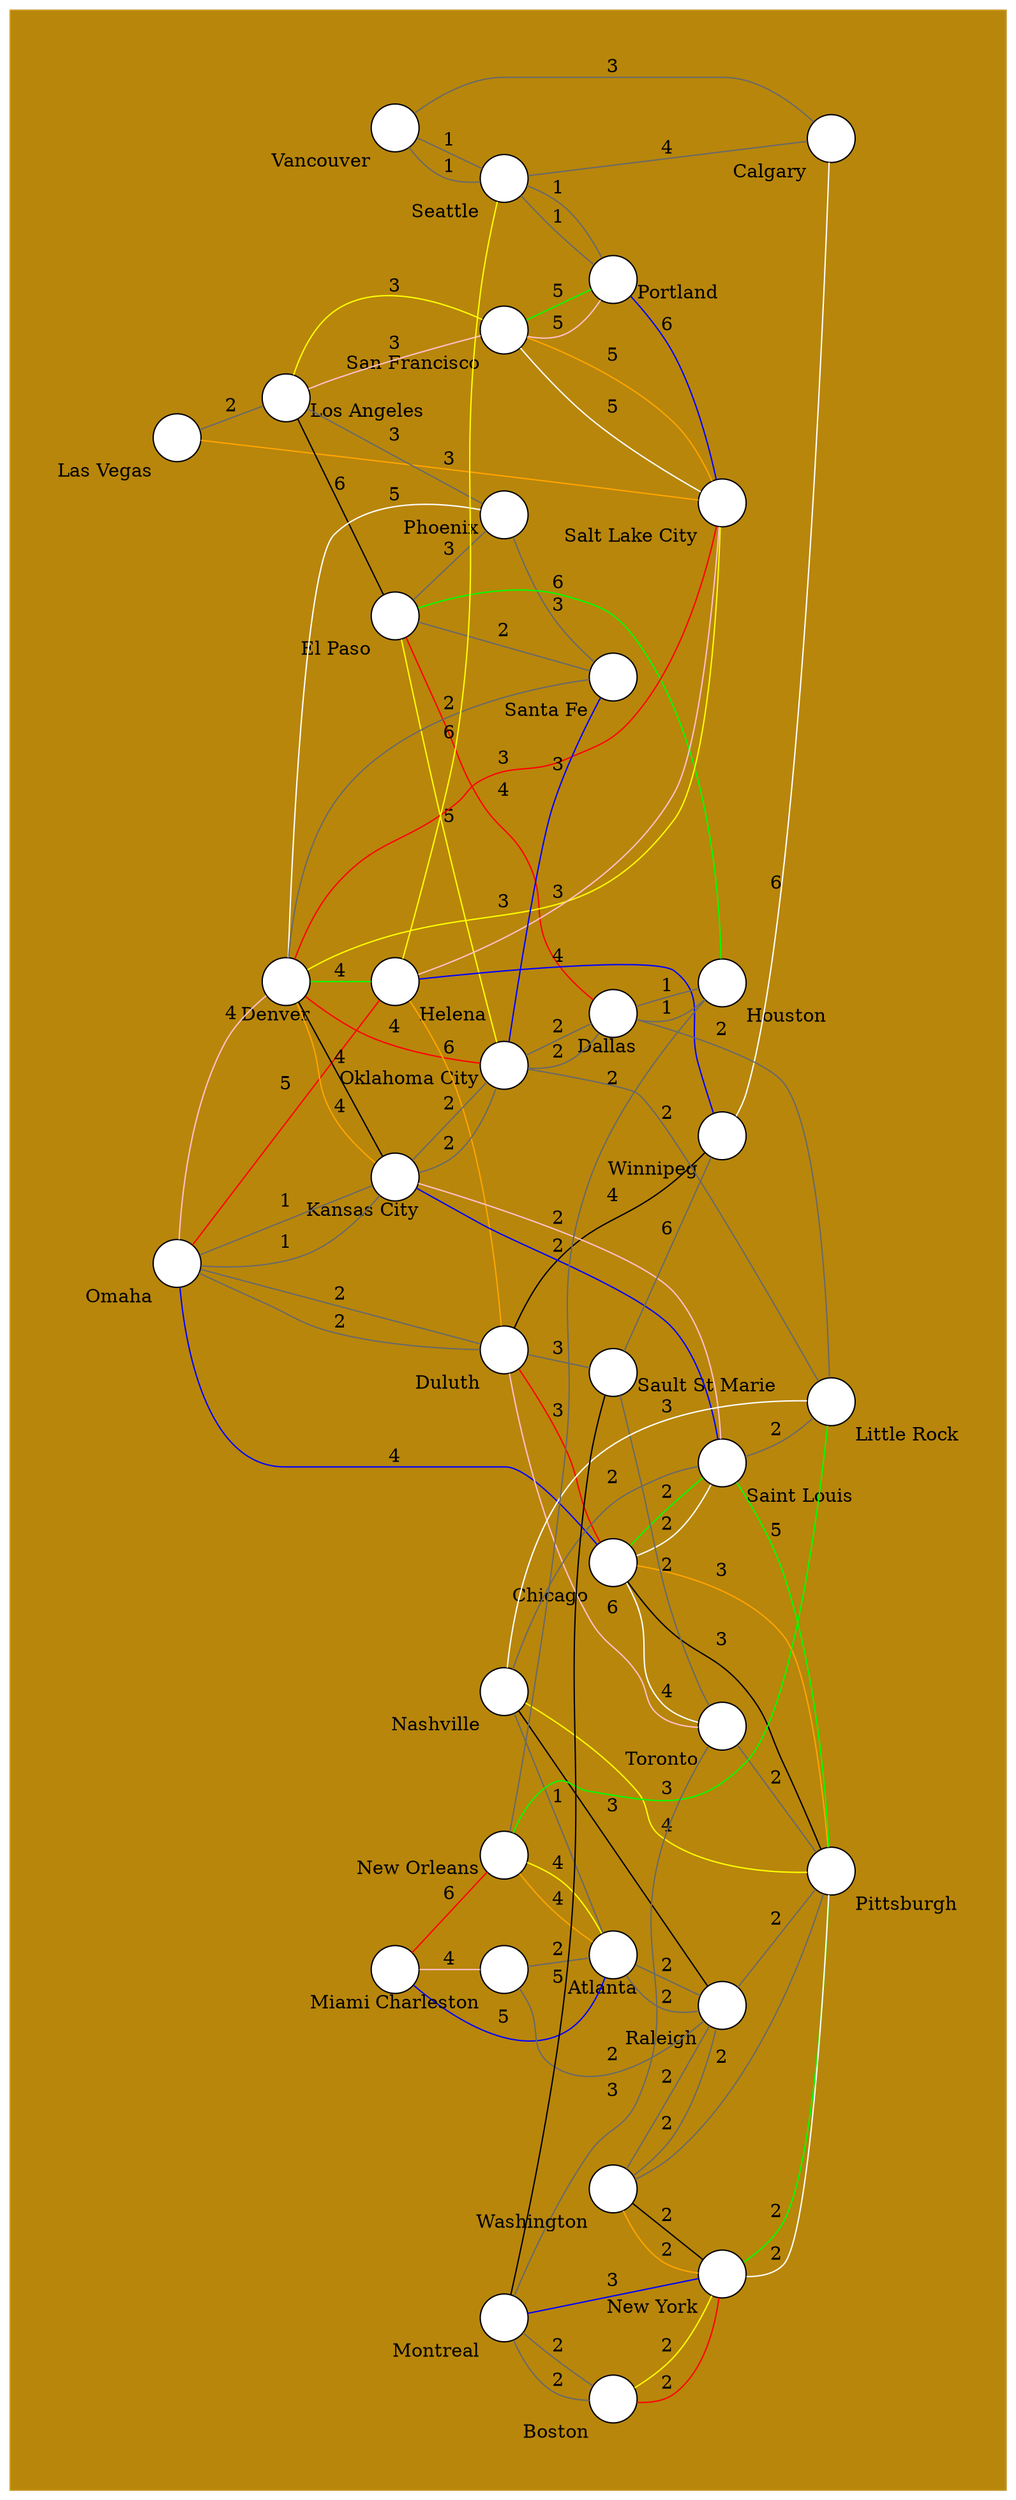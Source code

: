 graph USA {
	graph [bb="-939.93,-512.09,781.34,590.95",
		bgcolor=darkgoldenrod,
		esep="+3",
		margin=0.1,
		model=mds,
		outputOrder=nodesfirst,
		pad=0.5,
		rankdir=LR,
		start="self?10?"
	];
	node [fillcolor=white,
		label="\N",
		shape=circle,
		style=filled
	];
	lav	 [height=0.5,
		label="",
		pos="-610.36,-314.73",
		tooltip="Las Vegas",
		width=0.5,
		xlabel="Las Vegas",
		xlp="-656.81,-289.73"];
	lax	 [height=0.5,
		label="",
		pos="-609.9,-447.29",
		tooltip="Los Angeles",
		width=0.5,
		xlabel="Los Angeles",
		xlp="-662.7,-422.29"];
	lav -- lax [key=0,
	color=dimgray,
	label=2,
	len=2,
	lp="-613.63,-373.91",
	pos="-610.3,-332.88 -610.21,-358.13 -610.05,-403.58 -609.96,-428.93"];
slc [height=0.5,
	label="",
	pos="-468.41,-122.05",
	tooltip="Salt Lake City",
	width=0.5,
	xlabel="Salt Lake City",
	xlp="-526.85,-97.053"];
lav -- slc [key=0,
color=orange,
label=3,
len=3,
lp="-542.81,-211.28",
pos="-599.46,-299.93 -572.97,-263.98 -505.48,-172.37 -479.16,-136.64"];
pnx [height=0.5,
label="",
pos="-353.8,-494.09",
tooltip=Phoenix,
width=0.5,
xlabel=Phoenix,
xlp="-394.75,-469.09"];
lax -- pnx [key=0,
color=dimgray,
label=3,
len=3,
lp="-485.34,-463.69",
pos="-591.89,-450.58 -544.87,-459.18 -418.79,-482.22 -371.79,-490.81"];
elp [height=0.5,
label="",
pos="-148.47,-472.74",
tooltip="El Paso",
width=0.5,
xlabel="El Paso",
xlp="-187.67,-447.74"];
lax -- elp [key=0,
color=black,
label=6,
len=6,
lp="-382.75,-453.01",
pos="-591.81,-448.29 -518.08,-452.36 -240.65,-467.66 -166.69,-471.73"];
sfo [height=0.5,
label="",
pos="-808.25,-266.99",
tooltip="San Francisco",
width=0.5,
xlabel="San Francisco",
xlp="-865.71,-241.99"];
lax -- sfo [key=0,
color=yellow,
label=3,
len=3,
lp="-715.02,-352.77",
pos="-625.64,-437.84 -664.6,-408.11 -764.17,-317.61 -797.4,-281.71"];
lax -- sfo [key=1,
color=pink,
label=3,
len=3,
lp="-703.19,-347.46",
pos="-620.8,-432.52 -654.1,-396.56 -753.67,-306.06 -792.57,-276.4"];
omh [height=0.5,
label="",
pos="1.6019,30.627",
tooltip=Omaha,
width=0.5,
xlabel=Omaha,
xlp="-36.612,55.627"];
den [height=0.5,
label="",
pos="-227.11,-172.51",
tooltip=Denver,
width=0.5,
xlabel=Denver,
xlp="-265.71,-147.51"];
omh -- den [key=0,
color=pink,
label=4,
len=4,
lp="-116.29,-63.971",
pos="-12.02,18.528 -52.698,-17.601 -172.97,-124.42 -213.55,-160.47"];
hel [height=0.5,
label="",
pos="-384.23,81.243",
tooltip=Helena,
width=0.5,
xlabel=Helena,
xlp="-422.05,106.24"];
omh -- hel [key=0,
color=red,
label=5,
len=5,
lp="-194.84,62.938",
pos="-16.49,33 -81.299,41.502 -301.43,70.381 -366.18,78.875"];
dul [height=0.5,
label="",
pos="7.9677,198.45",
tooltip=Duluth,
width=0.5,
xlabel=Duluth,
xlp="-29.477,223.45"];
omh -- dul [key=0,
color=dimgray,
label=2,
len=2,
lp="-3.0521,121.69",
pos="-2.0647,48.434 -4.054,80.787 -1.4734,148.83 2.9606,180.95"];
omh -- dul [key=1,
color=dimgray,
label=2,
len=2,
lp="5.6211,121.36",
pos="6.607,48.105 11.041,80.214 13.623,148.26 11.635,180.62"];
chi [height=0.5,
label="",
pos="228.67,129.87",
tooltip=Chicago,
width=0.5,
xlabel=Chicago,
xlp="187.34,154.87"];
omh -- chi [key=0,
color=blue,
label=4,
len=4,
lp="111.62,87.243",
pos="18.299,37.924 60.291,56.277 169.93,104.2 211.95,122.56"];
ksc [height=0.5,
label="",
pos="41.765,-36.591",
tooltip="Kansas City",
width=0.5,
xlabel="Kansas City",
xlp="-10.261,-47.591"];
omh -- ksc [key=0,
color=dimgray,
label=1,
len=1,
lp="23.104,6.9297",
pos="15.426,18.643 23.262,8.209 32.316,-6.9474 37.782,-18.783"];
omh -- ksc [key=1,
color=dimgray,
label=1,
len=1,
lp="13.288,1.0644",
pos="5.6052,12.775 11.081,0.93061 20.138,-14.224 27.971,-24.646"];
den -- slc [key=0,
color=red,
label=3,
len=3,
lp="-351.93,-143.93",
pos="-245.22,-172.5 -290.46,-167.19 -407.88,-142.64 -451.65,-129.36"];
den -- slc [key=1,
color=yellow,
label=3,
len=3,
lp="-343.42,-136.66",
pos="-243.7,-165.25 -287.29,-151.99 -404.71,-127.44 -450.13,-122.08"];
den -- hel [key=0,
color=green,
label=4,
len=4,
lp="-309.13,-38.691",
pos="-236.7,-157.01 -264.75,-111.71 -346.42,20.18 -374.57,65.633"];
den -- ksc [key=0,
color=black,
label=4,
len=4,
lp="-97.666,-94.485",
pos="-212.63,-161.36 -166.82,-133.22 -25.423,-61.745 24.299,-41.605"];
den -- ksc [key=1,
color=orange,
label=4,
len=4,
lp="-94.59,-114.57",
pos="-209.55,-167.46 -159.72,-147.26 -18.329,-75.779 27.371,-47.682"];
den -- pnx [key=0,
color=white,
label=5,
len=5,
lp="-293.91,-326.19",
pos="-233.74,-189.34 -255.58,-244.79 -325.11,-421.27 -347.08,-477.04"];
okc [height=0.5,
label="",
pos="40.652,-206.64",
tooltip="Oklahoma City",
width=0.5,
xlabel="Oklahoma City",
xlp="-20.315,-181.64"];
den -- okc [key=0,
color=red,
label=4,
len=4,
lp="-96.687,-182.58",
pos="-209.12,-174.8 -160.34,-181.02 -25.94,-198.15 22.747,-204.35"];
sfe [height=0.5,
label="",
pos="-179.65,-324.23",
tooltip="Santa Fe",
width=0.5,
xlabel="Santa Fe",
xlp="-221.95,-299.23"];
den -- sfe [key=0,
color=dimgray,
label=2,
len=2,
lp="-206.84,-241.47",
pos="-221.66,-189.91 -212.51,-219.18 -194.14,-277.9 -185.03,-307.03"];
hel -- slc [key=0,
color=pink,
label=3,
len=3,
lp="-429.78,-13.29",
pos="-391.12,64.607 -406.91,26.485 -445.55,-66.844 -461.43,-105.19"];
hel -- dul [key=0,
color=orange,
label=6,
len=6,
lp="-191.76,146.81",
pos="-366.88,86.431 -302.09,105.79 -74.827,173.71 -9.6353,193.19"];
win [height=0.5,
label="",
pos="-258.11,368.82",
tooltip=Winnipeg,
width=0.5,
xlabel=Winnipeg,
xlp="-303.44,393.82"];
hel -- win [key=0,
color=blue,
label=4,
len=4,
lp="-324.68,232.01",
pos="-376.91,97.948 -354.62,148.77 -287.78,301.18 -265.46,352.07"];
sea [height=0.5,
label="",
pos="-850.39,203.55",
tooltip=Seattle,
width=0.5,
xlabel=Seattle,
xlp="-887.43,228.55"];
hel -- sea [key=0,
color=yellow,
label=6,
len=6,
lp="-620.64,149.35",
pos="-401.66,85.815 -475.04,105.07 -758.6,179.47 -832.63,198.89"];
dul -- chi [key=0,
color=red,
label=3,
len=3,
lp="114.86,171.15",
pos="25.286,193.07 66.543,180.25 170.26,148.02 211.43,135.23"];
dul -- win [key=0,
color=black,
label=4,
len=4,
lp="-128.72,290.73",
pos="-7.488,208.34 -54.627,238.53 -196.2,329.17 -242.95,359.11"];
ssm [height=0.5,
label="",
pos="180.78,397.26",
tooltip="Sault St Marie",
width=0.5,
xlabel="Sault St Marie",
xlp="122.34,422.26"];
dul -- ssm [key=0,
color=dimgray,
label=3,
len=3,
lp="90.832,304.8",
pos="19.846,212.11 51.416,248.43 137.15,347.07 168.82,383.49"];
tor [height=0.5,
label="",
pos="346.76,367.5",
tooltip=Toronto,
width=0.5,
xlabel=Toronto,
xlp="306.69,392.5"];
dul -- tor [key=0,
color=pink,
label=6,
len=6,
lp="173.94,290.02",
pos="24.308,206.6 81.673,235.23 273.47,330.93 330.58,359.43"];
stl [height=0.5,
label="",
pos="210.74,-37.823",
tooltip="Saint Louis",
width=0.5,
xlabel="Saint Louis",
xlp="160.66,-12.823"];
chi -- stl [key=0,
color=white,
label=2,
len=2,
lp="220.5,52.445",
pos="231.1,111.78 230.85,79.146 223.55,10.881 216.89,-20.889"];
chi -- stl [key=1,
color=green,
label=2,
len=2,
lp="211.89,53.365",
pos="222.47,112.7 215.82,80.753 208.53,12.487 208.31,-19.972"];
pit [height=0.5,
label="",
pos="450.8,236.91",
tooltip=Pittsburgh,
width=0.5,
xlabel=Pittsburgh,
xlp="404.14,261.91"];
chi -- pit [key=0,
color=orange,
label=3,
len=3,
lp="334.55,193.69",
pos="243.04,140.9 282.16,164.26 390.25,216.35 433.06,232.48"];
chi -- pit [key=1,
color=black,
label=3,
len=3,
lp="337.77,173.01",
pos="246.25,134.23 288.9,150.28 396.99,202.36 436.29,225.79"];
chi -- tor [key=0,
color=white,
label=4,
len=4,
lp="284.26,255.79",
pos="236.79,146.2 258.41,189.72 317.23,308.08 338.74,351.37"];
ksc -- stl [key=0,
color=pink,
label=2,
len=2,
lp="122.91,-25.881",
pos="59.561,-32.382 92.123,-29.396 160.91,-29.906 193.25,-33.38"];
ksc -- stl [key=1,
color=blue,
label=2,
len=2,
lp="122.84,-48.535",
pos="59.498,-41.059 92.013,-44.519 160.8,-45.013 193.19,-42.011"];
ksc -- okc [key=0,
color=dimgray,
label=2,
len=2,
lp="42.024,-114.56",
pos="45.957,-54.176 48.996,-86.782 48.546,-156.26 45.091,-188.95"];
ksc -- okc [key=1,
color=dimgray,
label=2,
len=2,
lp="33.394,-114.51",
pos="37.343,-54.12 33.878,-86.684 33.418,-156.17 36.445,-188.89"];
nsh [height=0.5,
label="",
pos="365.85,-57.552",
tooltip=Nashville,
width=0.5,
xlabel=Nashville,
xlp="321.02,-32.552"];
nsh -- stl [key=0,
color=dimgray,
label=2,
len=2,
lp="284.74,-40.68",
pos="347.75,-55.25 317.87,-51.448 258.54,-43.902 228.73,-40.11"];
ltr [height=0.5,
label="",
pos="199.02,-197.57",
tooltip="Little Rock",
width=0.5,
xlabel="Little Rock",
xlp="149.33,-172.57"];
nsh -- ltr [key=0,
color=white,
label=3,
len=3,
lp="279.09,-120.43",
pos="351.91,-69.249 320.59,-95.54 244.89,-159.07 213.27,-185.61"];
atl [height=0.5,
label="",
pos="440.75,-55.657",
tooltip=Atlanta,
width=0.5,
xlabel=Atlanta,
xlp="402.15,-30.657"];
nsh -- atl [key=0,
color=dimgray,
label=1,
len=1,
lp="399.76,-49.606",
pos="383.98,-57.093 395.67,-56.797 410.82,-56.414 422.53,-56.118"];
ral [height=0.5,
label="",
pos="519.9,86.714",
tooltip=Raleigh,
width=0.5,
xlabel=Raleigh,
xlp="480.13,111.71"];
nsh -- ral [key=0,
color=black,
label=3,
len=3,
lp="439.34,21.544",
pos="379.25,-45.001 408.39,-17.717 477.22,46.739 506.42,74.09"];
nsh -- pit [key=0,
color=yellow,
label=4,
len=4,
lp="404.84,96.724",
pos="370.91,-40.014 386.02,12.359 430.69,167.21 445.77,219.46"];
stl -- ltr [key=0,
color=dimgray,
label=2,
len=2,
lp="201.39,-110.61",
pos="209.42,-55.838 207.17,-86.519 202.62,-148.58 200.36,-179.38"];
stl -- pit [key=0,
color=green,
label=5,
len=5,
lp="327.24,106.5",
pos="222.65,-24.2 263.52,22.574 397.85,176.3 438.83,223.2"];
atl -- ral [key=0,
color=dimgray,
label=2,
len=2,
lp="472.99,24.676",
pos="445.53,-38.011 458.02,-9.1031 489.49,47.513 507.45,73.363"];
atl -- ral [key=1,
color=dimgray,
label=2,
len=2,
lp="480.68,20.4",
pos="453.22,-42.289 471.18,-16.424 502.66,40.193 515.14,69.088"];
ral -- pit [key=0,
color=dimgray,
label=2,
len=2,
lp="481.95,168.59",
pos="512.38,103.07 499.16,131.81 471.89,191.06 458.53,220.11"];
pnx -- sfe [key=0,
color=dimgray,
label=3,
len=3,
lp="-270.3,-402.24",
pos="-340.71,-481.33 -308.44,-449.85 -225.32,-368.78 -192.89,-337.15"];
okc -- ltr [key=0,
color=dimgray,
label=2,
len=2,
lp="116.2,-195.11",
pos="58.819,-205.6 89.205,-203.86 150.01,-200.38 180.58,-198.63"];
okc -- sfe [key=0,
color=blue,
label=3,
len=3,
lp="-73.134,-258.51",
pos="24.453,-215.28 -16.386,-237.08 -123.18,-294.09 -163.72,-315.73"];
dal [height=0.5,
label="",
pos="141.73,-328.61",
tooltip=Dallas,
width=0.5,
xlabel=Dallas,
xlp="105.85,-303.61"];
okc -- dal [key=0,
color=dimgray,
label=2,
len=2,
lp="91.082,-257.76",
pos="55.269,-217.33 77.075,-238.8 116.8,-286.74 133.9,-312.2"];
okc -- dal [key=1,
color=dimgray,
label=2,
len=2,
lp="84.25,-263.42",
pos="48.443,-222.98 65.495,-248.4 105.22,-296.34 127.06,-317.86"];
mim [height=0.5,
label="",
pos="763.34,-277.47",
tooltip=Miami,
width=0.5,
xlabel=Miami,
xlp="726.68,-252.47"];
mim -- atl [key=0,
color=blue,
label=5,
len=5,
lp="598.53,-159.55",
pos="748.22,-267.07 694.03,-229.81 509.98,-103.26 455.85,-66.036"];
chr [height=0.5,
label="",
pos="585.36,-45.496",
tooltip=Charleston,
width=0.5,
xlabel=Charleston,
xlp="537.04,-20.496"];
mim -- chr [key=0,
color=pink,
label=4,
len=4,
lp="670.85,-154.48",
pos="752.21,-262.96 720.25,-221.3 628.45,-101.65 596.49,-60.001"];
nor [height=0.5,
label="",
pos="353.86,-366.76",
tooltip="New Orleans",
width=0.5,
xlabel="New Orleans",
xlp="299.13,-341.76"];
mim -- nor [key=0,
color=red,
label=6,
len=6,
lp="555.3,-315.07",
pos="745.75,-281.31 678.7,-295.93 439.58,-348.07 371.86,-362.84"];
chr -- atl [key=0,
color=dimgray,
label=2,
len=2,
lp="509.67,-43.569",
pos="567.34,-46.762 539.63,-48.71 486.85,-52.418 459,-54.375"];
chr -- ral [key=0,
color=dimgray,
label=2,
len=2,
lp="549.17,27.543",
pos="577.34,-29.285 564.77,-3.9099 540.6,44.914 528,70.37"];
nor -- ltr [key=0,
color=green,
label=3,
len=3,
lp="272.97,-275.2",
pos="341.45,-353.2 312.46,-321.52 240.54,-242.94 211.49,-211.2"];
nor -- atl [key=0,
color=yellow,
label=4,
len=4,
lp="390.64,-203.29",
pos="355.48,-348.7 366.24,-293.07 413.19,-124.97 432.8,-71.887"];
nor -- atl [key=1,
color=orange,
label=4,
len=4,
lp="396.99,-219.07",
pos="361.84,-350.48 381.46,-297.32 428.41,-129.22 439.15,-73.66"];
hst [height=0.5,
label="",
pos="196.56,-383.69",
tooltip=Houston,
width=0.5,
xlabel=Houston,
xlp="154.84,-394.69"];
nor -- hst [key=0,
color=dimgray,
label=2,
len=2,
lp="271.85,-368.21",
pos="335.82,-368.7 305.64,-371.95 245.25,-378.45 214.88,-381.72"];
cal [height=0.5,
label="",
pos="-746.09,487.32",
tooltip=Calgary,
width=0.5,
xlabel=Calgary,
xlp="-786.25,512.32"];
win -- cal [key=0,
color=white,
label=6,
len=6,
lp="-505.62,435.07",
pos="-275.77,373.11 -351.98,391.61 -652.3,464.54 -728.46,483.04"];
sea -- cal [key=0,
color=dimgray,
label=4,
len=4,
lp="-801.79,352.3",
pos="-844.17,220.45 -825.67,270.8 -771.04,419.45 -752.41,470.15"];
por [height=0.5,
label="",
pos="-865.58,131.04",
tooltip=Portland,
width=0.5,
xlabel=Portland,
xlp="-907.3,156.04"];
sea -- por [key=0,
color=dimgray,
label=1,
len=1,
lp="-855.82,173.06",
pos="-848.23,185.54 -849.44,173.57 -852.71,158.01 -856.41,146.58"];
sea -- por [key=1,
color=dimgray,
label=1,
len=1,
lp="-867.16,175.44",
pos="-859.59,187.92 -863.28,176.47 -866.54,160.91 -867.74,148.96"];
ssm -- win [key=0,
color=dimgray,
label=6,
len=6,
lp="-41.97,390.05",
pos="162.76,396.09 91.782,391.49 -168.03,374.66 -239.7,370.01"];
ssm -- tor [key=0,
color=dimgray,
label=2,
len=2,
lp="260.21,389.39",
pos="198.54,394.07 230.4,388.36 296.92,376.44 328.87,370.71"];
tor -- pit [key=0,
color=dimgray,
label=2,
len=2,
lp="395.29,309.2",
pos="358.09,353.28 378.1,328.16 419.48,276.22 439.48,251.11"];
mon [height=0.5,
label="",
pos="500.31,558.95",
tooltip=Montreal,
width=0.5,
xlabel=Montreal,
xlp="456.65,583.95"];
mon -- ssm [key=0,
color=black,
label=5,
len=5,
lp="337.03,485.09",
pos="484.03,550.7 429.21,522.97 251.8,433.19 197.03,405.48"];
mon -- tor [key=0,
color=dimgray,
label=3,
len=3,
lp="420.04,470.23",
pos="489.02,544.87 460.62,509.46 386.48,417.03 358.06,381.6"];
bos [height=0.5,
label="",
pos="633.33,488.69",
tooltip=Boston,
width=0.5,
xlabel=Boston,
xlp="595.5,513.69"];
mon -- bos [key=0,
color=dimgray,
label=2,
len=2,
lp="565.48,534.79",
pos="517.95,554.75 544.96,543.84 595.85,516.96 620.02,500.82"];
mon -- bos [key=1,
color=dimgray,
label=2,
len=2,
lp="561.21,512.78",
pos="513.97,546.58 538.2,530.47 588.49,503.91 615.45,492.99"];
nyc [height=0.5,
label="",
pos="569.78,350.84",
tooltip="New York",
width=0.5,
xlabel="New York",
xlp="523.38,375.84"];
mon -- nyc [key=0,
color=blue,
label=3,
len=3,
lp="531.58,461.79",
pos="506.12,541.56 519.22,502.29 550.99,407.11 564.04,368.02"];
bos -- nyc [key=0,
color=yellow,
label=2,
len=2,
lp="602.13,424.82",
pos="630.03,470.71 620.48,442.9 596.16,390.17 581.24,364.93"];
bos -- nyc [key=1,
color=red,
label=2,
len=2,
lp="593.93,428.6",
pos="621.81,474.5 606.86,449.18 582.56,396.45 573.05,368.71"];
nyc -- pit [key=0,
color=green,
label=2,
len=2,
lp="509.76,283.68",
pos="560.07,335.49 539.36,311.26 491.49,265.43 466.46,245.86"];
nyc -- pit [key=1,
color=white,
label=2,
len=2,
lp="503.72,303.98",
pos="554.02,341.8 528.92,322.17 481.06,276.32 460.43,252.16"];
van [height=0.5,
label="",
pos="-862.07,277.02",
tooltip=Vancouver,
width=0.5,
xlabel=Vancouver,
xlp="-910,302.02"];
van -- sea [key=0,
color=dimgray,
label=1,
len=1,
lp="-854,248.15",
pos="-853.63,260.89 -850.49,249.22 -847.99,233.46 -847.36,221.41"];
van -- sea [key=1,
color=dimgray,
label=1,
len=1,
lp="-865.44,246.33",
pos="-865.09,259.07 -864.45,247 -861.94,231.24 -858.8,219.59"];
van -- cal [key=0,
color=dimgray,
label=3,
len=3,
lp="-807.63,389.08",
pos="-853.35,292.83 -831.86,331.8 -776.51,432.17 -754.91,471.33"];
elp -- pnx [key=0,
color=dimgray,
label=3,
len=3,
lp="-254.66,-476.42",
pos="-166.69,-474.63 -205.66,-478.69 -296.7,-488.15 -335.62,-492.2"];
elp -- okc [key=0,
color=yellow,
label=5,
len=5,
lp="-57.511,-332.83",
pos="-138.04,-458.05 -105.05,-411.64 -3.2521,-268.41 30.014,-221.61"];
elp -- sfe [key=0,
color=dimgray,
label=2,
len=2,
lp="-167.51,-391.71",
pos="-152.17,-455.12 -158.14,-426.69 -169.83,-371 -175.86,-342.29"];
elp -- dal [key=0,
color=red,
label=4,
len=4,
lp="-6.7817,-393.63",
pos="-132.04,-464.58 -80.96,-439.21 74.644,-361.93 125.48,-336.68"];
elp -- hst [key=0,
color=green,
label=6,
len=6,
lp="20.563,-421.21",
pos="-130.89,-468.2 -71.7,-452.93 119.88,-403.48 179.01,-388.22"];
sfo -- slc [key=0,
color=orange,
label=5,
len=5,
lp="-643.17,-184.7",
pos="-793.08,-257.14 -737.57,-228.2 -545.93,-146.46 -486.27,-126.26"];
sfo -- slc [key=1,
color=white,
label=5,
len=5,
lp="-640.72,-204.44",
pos="-790.64,-262.86 -731.33,-242.84 -539.69,-161.11 -483.81,-132.02"];
sfo -- por [key=0,
color=green,
label=5,
len=5,
lp="-843.37,-61.527",
pos="-813.75,-249.8 -828.17,-184.77 -861.4,45.877 -865.99,112.75"];
sfo -- por [key=1,
color=pink,
label=5,
len=5,
lp="-830.43,-60.671",
pos="-807.82,-248.95 -812.34,-182.49 -845.56,48.159 -860.03,113.61"];
dal -- ltr [key=0,
color=dimgray,
label=2,
len=2,
lp="166.81,-256.23",
pos="148.99,-312.01 159.95,-286.95 180.61,-239.68 191.64,-214.45"];
dal -- hst [key=0,
color=dimgray,
label=1,
len=1,
lp="169.72,-345.14",
pos="157.95,-336.8 168.01,-344.96 180.38,-357.38 188.48,-367.47"];
dal -- hst [key=1,
color=dimgray,
label=1,
len=1,
lp="161.61,-353.2",
pos="149.85,-344.87 157.96,-354.97 170.32,-367.39 180.38,-375.53"];
por -- slc [key=0,
color=blue,
label=6,
len=6,
lp="-670.44,11.462",
pos="-850.01,121.12 -786.48,80.635 -547.21,-71.838 -483.87,-112.2"];
wsh [height=0.5,
label="",
pos="592.87,213.71",
tooltip=Washington,
width=0.5,
xlabel=Washington,
xlp="541.6,238.71"];
wsh -- ral [key=0,
color=dimgray,
label=2,
len=2,
lp="556.88,154.95",
pos="588.05,196.11 576.52,170.26 549.26,122.81 532.72,99.8"];
wsh -- ral [key=1,
color=dimgray,
label=2,
len=2,
lp="548.82,159.37",
pos="579.93,200.44 563.37,177.35 536.21,130.07 524.72,104.3"];
wsh -- pit [key=0,
color=dimgray,
label=2,
len=2,
lp="518.26,218.32",
pos="574.88,216.65 547.55,221.11 495.89,229.54 468.65,233.99"];
wsh -- nyc [key=0,
color=black,
label=2,
len=2,
lp="573.21,288.57",
pos="585.34,230.3 578.16,256.22 569.77,306.08 568.08,332.84"];
wsh -- nyc [key=1,
color=orange,
label=2,
len=2,
lp="582.41,290.12",
pos="594.56,231.85 592.85,258.69 584.44,308.55 577.27,334.38"];
}
